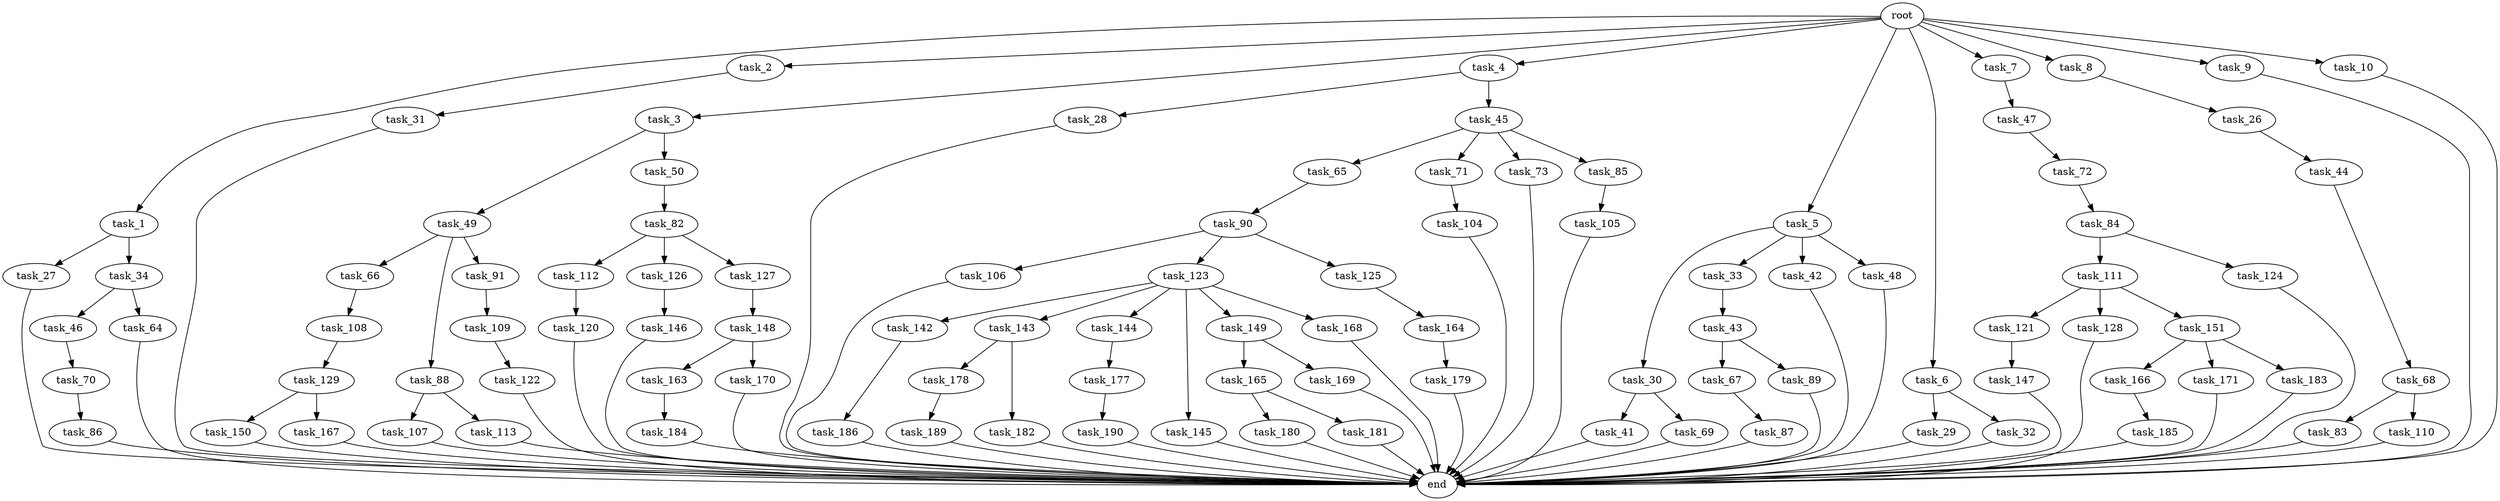 digraph G {
  root [size="0.000000"];
  task_1 [size="102.400000"];
  task_2 [size="102.400000"];
  task_3 [size="102.400000"];
  task_4 [size="102.400000"];
  task_5 [size="102.400000"];
  task_6 [size="102.400000"];
  task_7 [size="102.400000"];
  task_8 [size="102.400000"];
  task_9 [size="102.400000"];
  task_10 [size="102.400000"];
  task_26 [size="13743895347.200001"];
  task_27 [size="42090679500.800003"];
  task_28 [size="21474836480.000000"];
  task_29 [size="42090679500.800003"];
  task_30 [size="13743895347.200001"];
  task_31 [size="30923764531.200001"];
  task_32 [size="42090679500.800003"];
  task_33 [size="13743895347.200001"];
  task_34 [size="42090679500.800003"];
  task_41 [size="3435973836.800000"];
  task_42 [size="13743895347.200001"];
  task_43 [size="3435973836.800000"];
  task_44 [size="21474836480.000000"];
  task_45 [size="21474836480.000000"];
  task_46 [size="54975581388.800003"];
  task_47 [size="21474836480.000000"];
  task_48 [size="13743895347.200001"];
  task_49 [size="7730941132.800000"];
  task_50 [size="7730941132.800000"];
  task_64 [size="54975581388.800003"];
  task_65 [size="7730941132.800000"];
  task_66 [size="21474836480.000000"];
  task_67 [size="42090679500.800003"];
  task_68 [size="21474836480.000000"];
  task_69 [size="3435973836.800000"];
  task_70 [size="3435973836.800000"];
  task_71 [size="7730941132.800000"];
  task_72 [size="42090679500.800003"];
  task_73 [size="7730941132.800000"];
  task_82 [size="54975581388.800003"];
  task_83 [size="21474836480.000000"];
  task_84 [size="69578470195.199997"];
  task_85 [size="7730941132.800000"];
  task_86 [size="69578470195.199997"];
  task_87 [size="7730941132.800000"];
  task_88 [size="21474836480.000000"];
  task_89 [size="42090679500.800003"];
  task_90 [size="69578470195.199997"];
  task_91 [size="21474836480.000000"];
  task_104 [size="3435973836.800000"];
  task_105 [size="30923764531.200001"];
  task_106 [size="85899345920.000000"];
  task_107 [size="13743895347.200001"];
  task_108 [size="7730941132.800000"];
  task_109 [size="54975581388.800003"];
  task_110 [size="21474836480.000000"];
  task_111 [size="42090679500.800003"];
  task_112 [size="7730941132.800000"];
  task_113 [size="13743895347.200001"];
  task_120 [size="30923764531.200001"];
  task_121 [size="30923764531.200001"];
  task_122 [size="7730941132.800000"];
  task_123 [size="85899345920.000000"];
  task_124 [size="42090679500.800003"];
  task_125 [size="85899345920.000000"];
  task_126 [size="7730941132.800000"];
  task_127 [size="7730941132.800000"];
  task_128 [size="30923764531.200001"];
  task_129 [size="21474836480.000000"];
  task_142 [size="69578470195.199997"];
  task_143 [size="69578470195.199997"];
  task_144 [size="69578470195.199997"];
  task_145 [size="69578470195.199997"];
  task_146 [size="69578470195.199997"];
  task_147 [size="85899345920.000000"];
  task_148 [size="7730941132.800000"];
  task_149 [size="69578470195.199997"];
  task_150 [size="7730941132.800000"];
  task_151 [size="30923764531.200001"];
  task_163 [size="13743895347.200001"];
  task_164 [size="85899345920.000000"];
  task_165 [size="7730941132.800000"];
  task_166 [size="21474836480.000000"];
  task_167 [size="7730941132.800000"];
  task_168 [size="69578470195.199997"];
  task_169 [size="7730941132.800000"];
  task_170 [size="13743895347.200001"];
  task_171 [size="21474836480.000000"];
  task_177 [size="30923764531.200001"];
  task_178 [size="54975581388.800003"];
  task_179 [size="42090679500.800003"];
  task_180 [size="54975581388.800003"];
  task_181 [size="54975581388.800003"];
  task_182 [size="54975581388.800003"];
  task_183 [size="21474836480.000000"];
  task_184 [size="69578470195.199997"];
  task_185 [size="42090679500.800003"];
  task_186 [size="30923764531.200001"];
  task_189 [size="7730941132.800000"];
  task_190 [size="69578470195.199997"];
  end [size="0.000000"];

  root -> task_1 [size="1.000000"];
  root -> task_2 [size="1.000000"];
  root -> task_3 [size="1.000000"];
  root -> task_4 [size="1.000000"];
  root -> task_5 [size="1.000000"];
  root -> task_6 [size="1.000000"];
  root -> task_7 [size="1.000000"];
  root -> task_8 [size="1.000000"];
  root -> task_9 [size="1.000000"];
  root -> task_10 [size="1.000000"];
  task_1 -> task_27 [size="411041792.000000"];
  task_1 -> task_34 [size="411041792.000000"];
  task_2 -> task_31 [size="301989888.000000"];
  task_3 -> task_49 [size="75497472.000000"];
  task_3 -> task_50 [size="75497472.000000"];
  task_4 -> task_28 [size="209715200.000000"];
  task_4 -> task_45 [size="209715200.000000"];
  task_5 -> task_30 [size="134217728.000000"];
  task_5 -> task_33 [size="134217728.000000"];
  task_5 -> task_42 [size="134217728.000000"];
  task_5 -> task_48 [size="134217728.000000"];
  task_6 -> task_29 [size="411041792.000000"];
  task_6 -> task_32 [size="411041792.000000"];
  task_7 -> task_47 [size="209715200.000000"];
  task_8 -> task_26 [size="134217728.000000"];
  task_9 -> end [size="1.000000"];
  task_10 -> end [size="1.000000"];
  task_26 -> task_44 [size="209715200.000000"];
  task_27 -> end [size="1.000000"];
  task_28 -> end [size="1.000000"];
  task_29 -> end [size="1.000000"];
  task_30 -> task_41 [size="33554432.000000"];
  task_30 -> task_69 [size="33554432.000000"];
  task_31 -> end [size="1.000000"];
  task_32 -> end [size="1.000000"];
  task_33 -> task_43 [size="33554432.000000"];
  task_34 -> task_46 [size="536870912.000000"];
  task_34 -> task_64 [size="536870912.000000"];
  task_41 -> end [size="1.000000"];
  task_42 -> end [size="1.000000"];
  task_43 -> task_67 [size="411041792.000000"];
  task_43 -> task_89 [size="411041792.000000"];
  task_44 -> task_68 [size="209715200.000000"];
  task_45 -> task_65 [size="75497472.000000"];
  task_45 -> task_71 [size="75497472.000000"];
  task_45 -> task_73 [size="75497472.000000"];
  task_45 -> task_85 [size="75497472.000000"];
  task_46 -> task_70 [size="33554432.000000"];
  task_47 -> task_72 [size="411041792.000000"];
  task_48 -> end [size="1.000000"];
  task_49 -> task_66 [size="209715200.000000"];
  task_49 -> task_88 [size="209715200.000000"];
  task_49 -> task_91 [size="209715200.000000"];
  task_50 -> task_82 [size="536870912.000000"];
  task_64 -> end [size="1.000000"];
  task_65 -> task_90 [size="679477248.000000"];
  task_66 -> task_108 [size="75497472.000000"];
  task_67 -> task_87 [size="75497472.000000"];
  task_68 -> task_83 [size="209715200.000000"];
  task_68 -> task_110 [size="209715200.000000"];
  task_69 -> end [size="1.000000"];
  task_70 -> task_86 [size="679477248.000000"];
  task_71 -> task_104 [size="33554432.000000"];
  task_72 -> task_84 [size="679477248.000000"];
  task_73 -> end [size="1.000000"];
  task_82 -> task_112 [size="75497472.000000"];
  task_82 -> task_126 [size="75497472.000000"];
  task_82 -> task_127 [size="75497472.000000"];
  task_83 -> end [size="1.000000"];
  task_84 -> task_111 [size="411041792.000000"];
  task_84 -> task_124 [size="411041792.000000"];
  task_85 -> task_105 [size="301989888.000000"];
  task_86 -> end [size="1.000000"];
  task_87 -> end [size="1.000000"];
  task_88 -> task_107 [size="134217728.000000"];
  task_88 -> task_113 [size="134217728.000000"];
  task_89 -> end [size="1.000000"];
  task_90 -> task_106 [size="838860800.000000"];
  task_90 -> task_123 [size="838860800.000000"];
  task_90 -> task_125 [size="838860800.000000"];
  task_91 -> task_109 [size="536870912.000000"];
  task_104 -> end [size="1.000000"];
  task_105 -> end [size="1.000000"];
  task_106 -> end [size="1.000000"];
  task_107 -> end [size="1.000000"];
  task_108 -> task_129 [size="209715200.000000"];
  task_109 -> task_122 [size="75497472.000000"];
  task_110 -> end [size="1.000000"];
  task_111 -> task_121 [size="301989888.000000"];
  task_111 -> task_128 [size="301989888.000000"];
  task_111 -> task_151 [size="301989888.000000"];
  task_112 -> task_120 [size="301989888.000000"];
  task_113 -> end [size="1.000000"];
  task_120 -> end [size="1.000000"];
  task_121 -> task_147 [size="838860800.000000"];
  task_122 -> end [size="1.000000"];
  task_123 -> task_142 [size="679477248.000000"];
  task_123 -> task_143 [size="679477248.000000"];
  task_123 -> task_144 [size="679477248.000000"];
  task_123 -> task_145 [size="679477248.000000"];
  task_123 -> task_149 [size="679477248.000000"];
  task_123 -> task_168 [size="679477248.000000"];
  task_124 -> end [size="1.000000"];
  task_125 -> task_164 [size="838860800.000000"];
  task_126 -> task_146 [size="679477248.000000"];
  task_127 -> task_148 [size="75497472.000000"];
  task_128 -> end [size="1.000000"];
  task_129 -> task_150 [size="75497472.000000"];
  task_129 -> task_167 [size="75497472.000000"];
  task_142 -> task_186 [size="301989888.000000"];
  task_143 -> task_178 [size="536870912.000000"];
  task_143 -> task_182 [size="536870912.000000"];
  task_144 -> task_177 [size="301989888.000000"];
  task_145 -> end [size="1.000000"];
  task_146 -> end [size="1.000000"];
  task_147 -> end [size="1.000000"];
  task_148 -> task_163 [size="134217728.000000"];
  task_148 -> task_170 [size="134217728.000000"];
  task_149 -> task_165 [size="75497472.000000"];
  task_149 -> task_169 [size="75497472.000000"];
  task_150 -> end [size="1.000000"];
  task_151 -> task_166 [size="209715200.000000"];
  task_151 -> task_171 [size="209715200.000000"];
  task_151 -> task_183 [size="209715200.000000"];
  task_163 -> task_184 [size="679477248.000000"];
  task_164 -> task_179 [size="411041792.000000"];
  task_165 -> task_180 [size="536870912.000000"];
  task_165 -> task_181 [size="536870912.000000"];
  task_166 -> task_185 [size="411041792.000000"];
  task_167 -> end [size="1.000000"];
  task_168 -> end [size="1.000000"];
  task_169 -> end [size="1.000000"];
  task_170 -> end [size="1.000000"];
  task_171 -> end [size="1.000000"];
  task_177 -> task_190 [size="679477248.000000"];
  task_178 -> task_189 [size="75497472.000000"];
  task_179 -> end [size="1.000000"];
  task_180 -> end [size="1.000000"];
  task_181 -> end [size="1.000000"];
  task_182 -> end [size="1.000000"];
  task_183 -> end [size="1.000000"];
  task_184 -> end [size="1.000000"];
  task_185 -> end [size="1.000000"];
  task_186 -> end [size="1.000000"];
  task_189 -> end [size="1.000000"];
  task_190 -> end [size="1.000000"];
}
